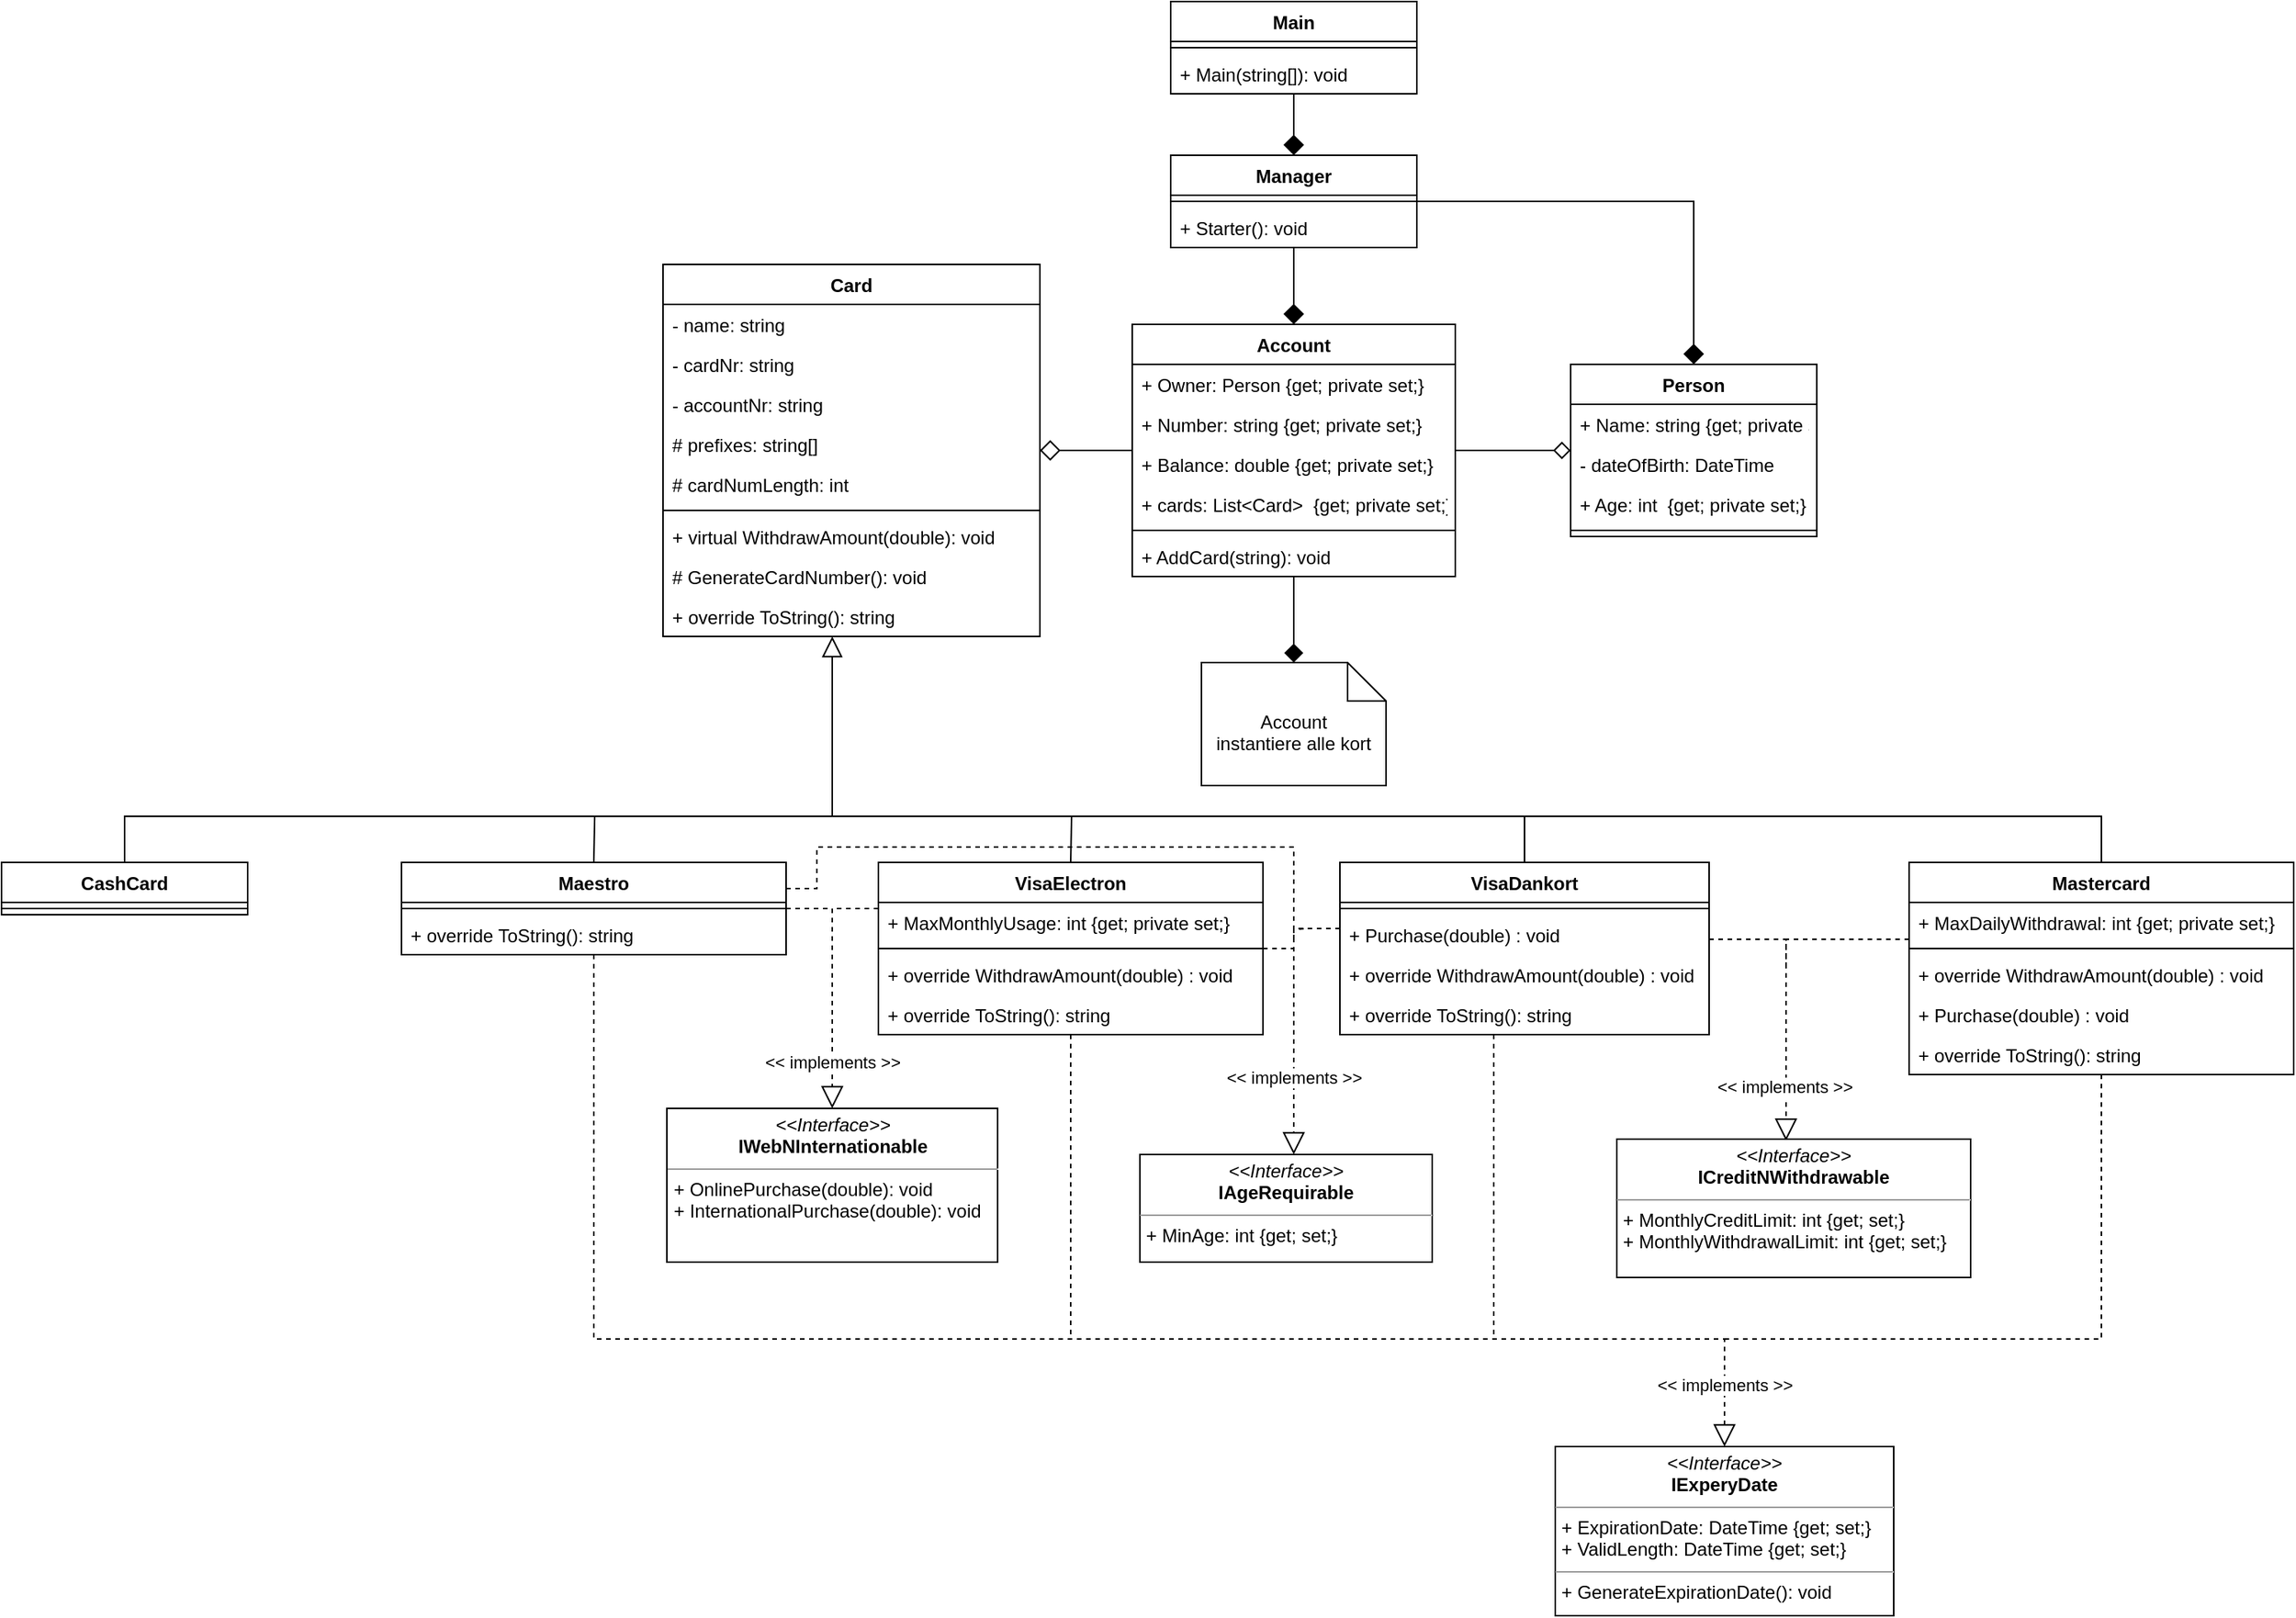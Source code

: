 <mxfile version="14.9.6" type="device"><diagram id="lqJwaCFwfxGtEgXN7Tk6" name="Page-1"><mxGraphModel dx="1463" dy="846" grid="1" gridSize="10" guides="1" tooltips="1" connect="1" arrows="1" fold="1" page="1" pageScale="1" pageWidth="3300" pageHeight="2339" math="0" shadow="0"><root><mxCell id="0"/><mxCell id="1" parent="0"/><mxCell id="OWxyxIanpvo_0KfIA5X_-86" style="edgeStyle=orthogonalEdgeStyle;rounded=0;orthogonalLoop=1;jettySize=auto;html=1;exitX=0.5;exitY=0;exitDx=0;exitDy=0;endArrow=none;endFill=0;endSize=12;" parent="1" source="OWxyxIanpvo_0KfIA5X_-1" edge="1"><mxGeometry relative="1" as="geometry"><mxPoint x="1040" y="830" as="targetPoint"/><Array as="points"><mxPoint x="580" y="830"/></Array></mxGeometry></mxCell><mxCell id="OWxyxIanpvo_0KfIA5X_-1" value="CashCard" style="swimlane;fontStyle=1;align=center;verticalAlign=top;childLayout=stackLayout;horizontal=1;startSize=26;horizontalStack=0;resizeParent=1;resizeParentMax=0;resizeLast=0;collapsible=1;marginBottom=0;" parent="1" vertex="1"><mxGeometry x="500" y="860" width="160" height="34" as="geometry"/></mxCell><mxCell id="OWxyxIanpvo_0KfIA5X_-3" value="" style="line;strokeWidth=1;fillColor=none;align=left;verticalAlign=middle;spacingTop=-1;spacingLeft=3;spacingRight=3;rotatable=0;labelPosition=right;points=[];portConstraint=eastwest;" parent="OWxyxIanpvo_0KfIA5X_-1" vertex="1"><mxGeometry y="26" width="160" height="8" as="geometry"/></mxCell><mxCell id="OWxyxIanpvo_0KfIA5X_-70" style="edgeStyle=orthogonalEdgeStyle;rounded=0;orthogonalLoop=1;jettySize=auto;html=1;endArrow=block;endFill=0;endSize=12;dashed=1;" parent="1" source="OWxyxIanpvo_0KfIA5X_-5" target="OWxyxIanpvo_0KfIA5X_-67" edge="1"><mxGeometry relative="1" as="geometry"><Array as="points"><mxPoint x="885" y="1170"/><mxPoint x="1620" y="1170"/></Array></mxGeometry></mxCell><mxCell id="OWxyxIanpvo_0KfIA5X_-95" value="&amp;lt;&amp;lt; implements &amp;gt;&amp;gt;" style="edgeLabel;html=1;align=center;verticalAlign=middle;resizable=0;points=[];" parent="OWxyxIanpvo_0KfIA5X_-70" vertex="1" connectable="0"><mxGeometry x="0.791" y="-1" relative="1" as="geometry"><mxPoint x="40" y="29" as="offset"/></mxGeometry></mxCell><mxCell id="OWxyxIanpvo_0KfIA5X_-87" style="edgeStyle=orthogonalEdgeStyle;rounded=0;orthogonalLoop=1;jettySize=auto;html=1;exitX=0.5;exitY=0;exitDx=0;exitDy=0;endArrow=none;endFill=0;endSize=12;" parent="1" source="OWxyxIanpvo_0KfIA5X_-5" edge="1"><mxGeometry relative="1" as="geometry"><mxPoint x="885.571" y="830" as="targetPoint"/></mxGeometry></mxCell><mxCell id="OWxyxIanpvo_0KfIA5X_-104" style="edgeStyle=orthogonalEdgeStyle;rounded=0;orthogonalLoop=1;jettySize=auto;html=1;endArrow=none;endFill=0;endSize=12;dashed=1;" parent="1" source="OWxyxIanpvo_0KfIA5X_-5" edge="1"><mxGeometry relative="1" as="geometry"><mxPoint x="1040" y="920" as="targetPoint"/><Array as="points"><mxPoint x="1040" y="890"/><mxPoint x="1040" y="920"/></Array></mxGeometry></mxCell><mxCell id="OWxyxIanpvo_0KfIA5X_-110" style="edgeStyle=orthogonalEdgeStyle;rounded=0;orthogonalLoop=1;jettySize=auto;html=1;dashed=1;endArrow=none;endFill=0;endSize=12;" parent="1" source="OWxyxIanpvo_0KfIA5X_-5" edge="1"><mxGeometry relative="1" as="geometry"><mxPoint x="1340" y="910" as="targetPoint"/><Array as="points"><mxPoint x="1030" y="877"/><mxPoint x="1030" y="850"/><mxPoint x="1340" y="850"/></Array></mxGeometry></mxCell><mxCell id="OWxyxIanpvo_0KfIA5X_-5" value="Maestro" style="swimlane;fontStyle=1;align=center;verticalAlign=top;childLayout=stackLayout;horizontal=1;startSize=26;horizontalStack=0;resizeParent=1;resizeParentMax=0;resizeLast=0;collapsible=1;marginBottom=0;" parent="1" vertex="1"><mxGeometry x="760" y="860" width="250" height="60" as="geometry"/></mxCell><mxCell id="OWxyxIanpvo_0KfIA5X_-7" value="" style="line;strokeWidth=1;fillColor=none;align=left;verticalAlign=middle;spacingTop=-1;spacingLeft=3;spacingRight=3;rotatable=0;labelPosition=right;points=[];portConstraint=eastwest;" parent="OWxyxIanpvo_0KfIA5X_-5" vertex="1"><mxGeometry y="26" width="250" height="8" as="geometry"/></mxCell><mxCell id="jcUjlextmtpg2meL7qI4-6" value="+ override ToString(): string" style="text;strokeColor=none;fillColor=none;align=left;verticalAlign=top;spacingLeft=4;spacingRight=4;overflow=hidden;rotatable=0;points=[[0,0.5],[1,0.5]];portConstraint=eastwest;" vertex="1" parent="OWxyxIanpvo_0KfIA5X_-5"><mxGeometry y="34" width="250" height="26" as="geometry"/></mxCell><mxCell id="OWxyxIanpvo_0KfIA5X_-84" style="edgeStyle=orthogonalEdgeStyle;rounded=0;orthogonalLoop=1;jettySize=auto;html=1;endArrow=none;endFill=0;endSize=11;dashed=1;" parent="1" source="OWxyxIanpvo_0KfIA5X_-9" edge="1"><mxGeometry relative="1" as="geometry"><mxPoint x="1195" y="1170" as="targetPoint"/></mxGeometry></mxCell><mxCell id="OWxyxIanpvo_0KfIA5X_-88" style="edgeStyle=orthogonalEdgeStyle;rounded=0;orthogonalLoop=1;jettySize=auto;html=1;exitX=0.5;exitY=0;exitDx=0;exitDy=0;endArrow=none;endFill=0;endSize=12;" parent="1" source="OWxyxIanpvo_0KfIA5X_-9" edge="1"><mxGeometry relative="1" as="geometry"><mxPoint x="1195.571" y="830" as="targetPoint"/></mxGeometry></mxCell><mxCell id="OWxyxIanpvo_0KfIA5X_-103" style="edgeStyle=orthogonalEdgeStyle;rounded=0;orthogonalLoop=1;jettySize=auto;html=1;endArrow=block;endFill=0;endSize=12;entryX=0.5;entryY=0;entryDx=0;entryDy=0;dashed=1;" parent="1" source="OWxyxIanpvo_0KfIA5X_-9" target="OWxyxIanpvo_0KfIA5X_-101" edge="1"><mxGeometry relative="1" as="geometry"><mxPoint x="1080" y="1140" as="targetPoint"/><Array as="points"><mxPoint x="1040" y="890"/></Array></mxGeometry></mxCell><mxCell id="OWxyxIanpvo_0KfIA5X_-105" value="&amp;lt;&amp;lt; implements &amp;gt;&amp;gt;" style="edgeLabel;html=1;align=center;verticalAlign=middle;resizable=0;points=[];" parent="OWxyxIanpvo_0KfIA5X_-103" vertex="1" connectable="0"><mxGeometry x="0.556" y="-2" relative="1" as="geometry"><mxPoint x="2" y="5" as="offset"/></mxGeometry></mxCell><mxCell id="OWxyxIanpvo_0KfIA5X_-109" style="edgeStyle=orthogonalEdgeStyle;rounded=0;orthogonalLoop=1;jettySize=auto;html=1;dashed=1;endArrow=none;endFill=0;endSize=12;" parent="1" source="OWxyxIanpvo_0KfIA5X_-9" edge="1"><mxGeometry relative="1" as="geometry"><mxPoint x="1350" y="903" as="targetPoint"/></mxGeometry></mxCell><mxCell id="OWxyxIanpvo_0KfIA5X_-9" value="VisaElectron" style="swimlane;fontStyle=1;align=center;verticalAlign=top;childLayout=stackLayout;horizontal=1;startSize=26;horizontalStack=0;resizeParent=1;resizeParentMax=0;resizeLast=0;collapsible=1;marginBottom=0;" parent="1" vertex="1"><mxGeometry x="1070" y="860" width="250" height="112" as="geometry"/></mxCell><mxCell id="OWxyxIanpvo_0KfIA5X_-10" value="+ MaxMonthlyUsage: int {get; private set;}" style="text;strokeColor=none;fillColor=none;align=left;verticalAlign=top;spacingLeft=4;spacingRight=4;overflow=hidden;rotatable=0;points=[[0,0.5],[1,0.5]];portConstraint=eastwest;" parent="OWxyxIanpvo_0KfIA5X_-9" vertex="1"><mxGeometry y="26" width="250" height="26" as="geometry"/></mxCell><mxCell id="OWxyxIanpvo_0KfIA5X_-11" value="" style="line;strokeWidth=1;fillColor=none;align=left;verticalAlign=middle;spacingTop=-1;spacingLeft=3;spacingRight=3;rotatable=0;labelPosition=right;points=[];portConstraint=eastwest;" parent="OWxyxIanpvo_0KfIA5X_-9" vertex="1"><mxGeometry y="52" width="250" height="8" as="geometry"/></mxCell><mxCell id="OWxyxIanpvo_0KfIA5X_-38" value="+ override WithdrawAmount(double) : void" style="text;strokeColor=none;fillColor=none;align=left;verticalAlign=top;spacingLeft=4;spacingRight=4;overflow=hidden;rotatable=0;points=[[0,0.5],[1,0.5]];portConstraint=eastwest;" parent="OWxyxIanpvo_0KfIA5X_-9" vertex="1"><mxGeometry y="60" width="250" height="26" as="geometry"/></mxCell><mxCell id="jcUjlextmtpg2meL7qI4-7" value="+ override ToString(): string" style="text;strokeColor=none;fillColor=none;align=left;verticalAlign=top;spacingLeft=4;spacingRight=4;overflow=hidden;rotatable=0;points=[[0,0.5],[1,0.5]];portConstraint=eastwest;" vertex="1" parent="OWxyxIanpvo_0KfIA5X_-9"><mxGeometry y="86" width="250" height="26" as="geometry"/></mxCell><mxCell id="OWxyxIanpvo_0KfIA5X_-83" style="edgeStyle=orthogonalEdgeStyle;rounded=0;orthogonalLoop=1;jettySize=auto;html=1;endArrow=none;endFill=0;endSize=11;dashed=1;" parent="1" source="OWxyxIanpvo_0KfIA5X_-13" edge="1"><mxGeometry relative="1" as="geometry"><mxPoint x="1470" y="1170" as="targetPoint"/><Array as="points"><mxPoint x="1470" y="1060"/></Array></mxGeometry></mxCell><mxCell id="OWxyxIanpvo_0KfIA5X_-89" style="edgeStyle=orthogonalEdgeStyle;rounded=0;orthogonalLoop=1;jettySize=auto;html=1;exitX=0.5;exitY=0;exitDx=0;exitDy=0;endArrow=none;endFill=0;endSize=12;" parent="1" source="OWxyxIanpvo_0KfIA5X_-13" edge="1"><mxGeometry relative="1" as="geometry"><mxPoint x="1459.857" y="830" as="targetPoint"/><Array as="points"><mxPoint x="1490" y="830"/></Array></mxGeometry></mxCell><mxCell id="OWxyxIanpvo_0KfIA5X_-108" style="edgeStyle=orthogonalEdgeStyle;rounded=0;orthogonalLoop=1;jettySize=auto;html=1;dashed=1;endArrow=block;endFill=0;endSize=12;" parent="1" source="OWxyxIanpvo_0KfIA5X_-13" target="OWxyxIanpvo_0KfIA5X_-107" edge="1"><mxGeometry relative="1" as="geometry"><Array as="points"><mxPoint x="1340" y="903"/></Array></mxGeometry></mxCell><mxCell id="OWxyxIanpvo_0KfIA5X_-111" value="&amp;lt;&amp;lt; implements &amp;gt;&amp;gt;" style="edgeLabel;html=1;align=center;verticalAlign=middle;resizable=0;points=[];" parent="OWxyxIanpvo_0KfIA5X_-108" vertex="1" connectable="0"><mxGeometry x="0.703" y="3" relative="1" as="geometry"><mxPoint x="-3" y="-24" as="offset"/></mxGeometry></mxCell><mxCell id="OWxyxIanpvo_0KfIA5X_-114" style="edgeStyle=orthogonalEdgeStyle;rounded=0;orthogonalLoop=1;jettySize=auto;html=1;dashed=1;endArrow=none;endFill=0;endSize=12;" parent="1" source="OWxyxIanpvo_0KfIA5X_-13" edge="1"><mxGeometry relative="1" as="geometry"><mxPoint x="1660" y="910" as="targetPoint"/><Array as="points"><mxPoint x="1660" y="910"/><mxPoint x="1660" y="930"/></Array></mxGeometry></mxCell><mxCell id="OWxyxIanpvo_0KfIA5X_-13" value="VisaDankort" style="swimlane;fontStyle=1;align=center;verticalAlign=top;childLayout=stackLayout;horizontal=1;startSize=26;horizontalStack=0;resizeParent=1;resizeParentMax=0;resizeLast=0;collapsible=1;marginBottom=0;" parent="1" vertex="1"><mxGeometry x="1370" y="860" width="240" height="112" as="geometry"/></mxCell><mxCell id="OWxyxIanpvo_0KfIA5X_-15" value="" style="line;strokeWidth=1;fillColor=none;align=left;verticalAlign=middle;spacingTop=-1;spacingLeft=3;spacingRight=3;rotatable=0;labelPosition=right;points=[];portConstraint=eastwest;" parent="OWxyxIanpvo_0KfIA5X_-13" vertex="1"><mxGeometry y="26" width="240" height="8" as="geometry"/></mxCell><mxCell id="OWxyxIanpvo_0KfIA5X_-118" value="+ Purchase(double) : void" style="text;strokeColor=none;fillColor=none;align=left;verticalAlign=top;spacingLeft=4;spacingRight=4;overflow=hidden;rotatable=0;points=[[0,0.5],[1,0.5]];portConstraint=eastwest;" parent="OWxyxIanpvo_0KfIA5X_-13" vertex="1"><mxGeometry y="34" width="240" height="26" as="geometry"/></mxCell><mxCell id="OWxyxIanpvo_0KfIA5X_-115" value="+ override WithdrawAmount(double) : void" style="text;strokeColor=none;fillColor=none;align=left;verticalAlign=top;spacingLeft=4;spacingRight=4;overflow=hidden;rotatable=0;points=[[0,0.5],[1,0.5]];portConstraint=eastwest;" parent="OWxyxIanpvo_0KfIA5X_-13" vertex="1"><mxGeometry y="60" width="240" height="26" as="geometry"/></mxCell><mxCell id="jcUjlextmtpg2meL7qI4-8" value="+ override ToString(): string" style="text;strokeColor=none;fillColor=none;align=left;verticalAlign=top;spacingLeft=4;spacingRight=4;overflow=hidden;rotatable=0;points=[[0,0.5],[1,0.5]];portConstraint=eastwest;" vertex="1" parent="OWxyxIanpvo_0KfIA5X_-13"><mxGeometry y="86" width="240" height="26" as="geometry"/></mxCell><mxCell id="OWxyxIanpvo_0KfIA5X_-34" style="edgeStyle=orthogonalEdgeStyle;rounded=0;orthogonalLoop=1;jettySize=auto;html=1;endArrow=block;endFill=0;exitX=0.5;exitY=0;exitDx=0;exitDy=0;endSize=11;" parent="1" source="OWxyxIanpvo_0KfIA5X_-17" target="OWxyxIanpvo_0KfIA5X_-21" edge="1"><mxGeometry relative="1" as="geometry"><Array as="points"><mxPoint x="1865" y="830"/><mxPoint x="1040" y="830"/></Array></mxGeometry></mxCell><mxCell id="OWxyxIanpvo_0KfIA5X_-73" style="edgeStyle=orthogonalEdgeStyle;rounded=0;orthogonalLoop=1;jettySize=auto;html=1;endArrow=none;endFill=0;dashed=1;" parent="1" source="OWxyxIanpvo_0KfIA5X_-17" edge="1"><mxGeometry relative="1" as="geometry"><mxPoint x="1620" y="1170" as="targetPoint"/><Array as="points"><mxPoint x="1865" y="1170"/></Array></mxGeometry></mxCell><mxCell id="OWxyxIanpvo_0KfIA5X_-113" style="edgeStyle=orthogonalEdgeStyle;rounded=0;orthogonalLoop=1;jettySize=auto;html=1;entryX=0.474;entryY=0.012;entryDx=0;entryDy=0;dashed=1;endArrow=block;endFill=0;endSize=12;entryPerimeter=0;" parent="1" source="OWxyxIanpvo_0KfIA5X_-17" target="OWxyxIanpvo_0KfIA5X_-112" edge="1"><mxGeometry relative="1" as="geometry"><Array as="points"><mxPoint x="1660" y="910"/></Array></mxGeometry></mxCell><mxCell id="OWxyxIanpvo_0KfIA5X_-120" value="&amp;lt;&amp;lt; implements &amp;gt;&amp;gt;" style="edgeLabel;html=1;align=center;verticalAlign=middle;resizable=0;points=[];" parent="OWxyxIanpvo_0KfIA5X_-113" vertex="1" connectable="0"><mxGeometry x="0.668" y="-1" relative="1" as="geometry"><mxPoint y="-1" as="offset"/></mxGeometry></mxCell><mxCell id="OWxyxIanpvo_0KfIA5X_-17" value="Mastercard" style="swimlane;fontStyle=1;align=center;verticalAlign=top;childLayout=stackLayout;horizontal=1;startSize=26;horizontalStack=0;resizeParent=1;resizeParentMax=0;resizeLast=0;collapsible=1;marginBottom=0;" parent="1" vertex="1"><mxGeometry x="1740" y="860" width="250" height="138" as="geometry"/></mxCell><mxCell id="OWxyxIanpvo_0KfIA5X_-28" value="+ MaxDailyWithdrawal: int {get; private set;}" style="text;strokeColor=none;fillColor=none;align=left;verticalAlign=top;spacingLeft=4;spacingRight=4;overflow=hidden;rotatable=0;points=[[0,0.5],[1,0.5]];portConstraint=eastwest;" parent="OWxyxIanpvo_0KfIA5X_-17" vertex="1"><mxGeometry y="26" width="250" height="26" as="geometry"/></mxCell><mxCell id="OWxyxIanpvo_0KfIA5X_-19" value="" style="line;strokeWidth=1;fillColor=none;align=left;verticalAlign=middle;spacingTop=-1;spacingLeft=3;spacingRight=3;rotatable=0;labelPosition=right;points=[];portConstraint=eastwest;" parent="OWxyxIanpvo_0KfIA5X_-17" vertex="1"><mxGeometry y="52" width="250" height="8" as="geometry"/></mxCell><mxCell id="OWxyxIanpvo_0KfIA5X_-116" value="+ override WithdrawAmount(double) : void" style="text;strokeColor=none;fillColor=none;align=left;verticalAlign=top;spacingLeft=4;spacingRight=4;overflow=hidden;rotatable=0;points=[[0,0.5],[1,0.5]];portConstraint=eastwest;" parent="OWxyxIanpvo_0KfIA5X_-17" vertex="1"><mxGeometry y="60" width="250" height="26" as="geometry"/></mxCell><mxCell id="OWxyxIanpvo_0KfIA5X_-117" value="+ Purchase(double) : void" style="text;strokeColor=none;fillColor=none;align=left;verticalAlign=top;spacingLeft=4;spacingRight=4;overflow=hidden;rotatable=0;points=[[0,0.5],[1,0.5]];portConstraint=eastwest;" parent="OWxyxIanpvo_0KfIA5X_-17" vertex="1"><mxGeometry y="86" width="250" height="26" as="geometry"/></mxCell><mxCell id="jcUjlextmtpg2meL7qI4-9" value="+ override ToString(): string" style="text;strokeColor=none;fillColor=none;align=left;verticalAlign=top;spacingLeft=4;spacingRight=4;overflow=hidden;rotatable=0;points=[[0,0.5],[1,0.5]];portConstraint=eastwest;" vertex="1" parent="OWxyxIanpvo_0KfIA5X_-17"><mxGeometry y="112" width="250" height="26" as="geometry"/></mxCell><mxCell id="OWxyxIanpvo_0KfIA5X_-21" value="Card" style="swimlane;fontStyle=1;align=center;verticalAlign=top;childLayout=stackLayout;horizontal=1;startSize=26;horizontalStack=0;resizeParent=1;resizeParentMax=0;resizeLast=0;collapsible=1;marginBottom=0;" parent="1" vertex="1"><mxGeometry x="930" y="471" width="245" height="242" as="geometry"/></mxCell><mxCell id="OWxyxIanpvo_0KfIA5X_-25" value="- name: string" style="text;strokeColor=none;fillColor=none;align=left;verticalAlign=top;spacingLeft=4;spacingRight=4;overflow=hidden;rotatable=0;points=[[0,0.5],[1,0.5]];portConstraint=eastwest;" parent="OWxyxIanpvo_0KfIA5X_-21" vertex="1"><mxGeometry y="26" width="245" height="26" as="geometry"/></mxCell><mxCell id="OWxyxIanpvo_0KfIA5X_-22" value="- cardNr: string" style="text;strokeColor=none;fillColor=none;align=left;verticalAlign=top;spacingLeft=4;spacingRight=4;overflow=hidden;rotatable=0;points=[[0,0.5],[1,0.5]];portConstraint=eastwest;" parent="OWxyxIanpvo_0KfIA5X_-21" vertex="1"><mxGeometry y="52" width="245" height="26" as="geometry"/></mxCell><mxCell id="OWxyxIanpvo_0KfIA5X_-27" value="- accountNr: string" style="text;strokeColor=none;fillColor=none;align=left;verticalAlign=top;spacingLeft=4;spacingRight=4;overflow=hidden;rotatable=0;points=[[0,0.5],[1,0.5]];portConstraint=eastwest;" parent="OWxyxIanpvo_0KfIA5X_-21" vertex="1"><mxGeometry y="78" width="245" height="26" as="geometry"/></mxCell><mxCell id="OWxyxIanpvo_0KfIA5X_-99" value="# prefixes: string[]" style="text;strokeColor=none;fillColor=none;align=left;verticalAlign=top;spacingLeft=4;spacingRight=4;overflow=hidden;rotatable=0;points=[[0,0.5],[1,0.5]];portConstraint=eastwest;" parent="OWxyxIanpvo_0KfIA5X_-21" vertex="1"><mxGeometry y="104" width="245" height="26" as="geometry"/></mxCell><mxCell id="OWxyxIanpvo_0KfIA5X_-100" value="# cardNumLength: int" style="text;strokeColor=none;fillColor=none;align=left;verticalAlign=top;spacingLeft=4;spacingRight=4;overflow=hidden;rotatable=0;points=[[0,0.5],[1,0.5]];portConstraint=eastwest;" parent="OWxyxIanpvo_0KfIA5X_-21" vertex="1"><mxGeometry y="130" width="245" height="26" as="geometry"/></mxCell><mxCell id="OWxyxIanpvo_0KfIA5X_-23" value="" style="line;strokeWidth=1;fillColor=none;align=left;verticalAlign=middle;spacingTop=-1;spacingLeft=3;spacingRight=3;rotatable=0;labelPosition=right;points=[];portConstraint=eastwest;" parent="OWxyxIanpvo_0KfIA5X_-21" vertex="1"><mxGeometry y="156" width="245" height="8" as="geometry"/></mxCell><mxCell id="OWxyxIanpvo_0KfIA5X_-96" value="+ virtual WithdrawAmount(double): void" style="text;strokeColor=none;fillColor=none;align=left;verticalAlign=top;spacingLeft=4;spacingRight=4;overflow=hidden;rotatable=0;points=[[0,0.5],[1,0.5]];portConstraint=eastwest;" parent="OWxyxIanpvo_0KfIA5X_-21" vertex="1"><mxGeometry y="164" width="245" height="26" as="geometry"/></mxCell><mxCell id="OWxyxIanpvo_0KfIA5X_-24" value="# GenerateCardNumber(): void" style="text;strokeColor=none;fillColor=none;align=left;verticalAlign=top;spacingLeft=4;spacingRight=4;overflow=hidden;rotatable=0;points=[[0,0.5],[1,0.5]];portConstraint=eastwest;" parent="OWxyxIanpvo_0KfIA5X_-21" vertex="1"><mxGeometry y="190" width="245" height="26" as="geometry"/></mxCell><mxCell id="jcUjlextmtpg2meL7qI4-5" value="+ override ToString(): string" style="text;strokeColor=none;fillColor=none;align=left;verticalAlign=top;spacingLeft=4;spacingRight=4;overflow=hidden;rotatable=0;points=[[0,0.5],[1,0.5]];portConstraint=eastwest;" vertex="1" parent="OWxyxIanpvo_0KfIA5X_-21"><mxGeometry y="216" width="245" height="26" as="geometry"/></mxCell><mxCell id="OWxyxIanpvo_0KfIA5X_-74" style="edgeStyle=orthogonalEdgeStyle;rounded=0;orthogonalLoop=1;jettySize=auto;html=1;endArrow=diamond;endFill=0;endSize=9;" parent="1" source="OWxyxIanpvo_0KfIA5X_-40" target="OWxyxIanpvo_0KfIA5X_-48" edge="1"><mxGeometry relative="1" as="geometry"/></mxCell><mxCell id="OWxyxIanpvo_0KfIA5X_-82" style="edgeStyle=orthogonalEdgeStyle;rounded=0;orthogonalLoop=1;jettySize=auto;html=1;endArrow=diamond;endFill=0;endSize=11;" parent="1" source="OWxyxIanpvo_0KfIA5X_-40" target="OWxyxIanpvo_0KfIA5X_-21" edge="1"><mxGeometry relative="1" as="geometry"/></mxCell><mxCell id="OWxyxIanpvo_0KfIA5X_-40" value="Account" style="swimlane;fontStyle=1;align=center;verticalAlign=top;childLayout=stackLayout;horizontal=1;startSize=26;horizontalStack=0;resizeParent=1;resizeParentMax=0;resizeLast=0;collapsible=1;marginBottom=0;" parent="1" vertex="1"><mxGeometry x="1235" y="510" width="210" height="164" as="geometry"/></mxCell><mxCell id="OWxyxIanpvo_0KfIA5X_-41" value="+ Owner: Person {get; private set;}" style="text;strokeColor=none;fillColor=none;align=left;verticalAlign=top;spacingLeft=4;spacingRight=4;overflow=hidden;rotatable=0;points=[[0,0.5],[1,0.5]];portConstraint=eastwest;" parent="OWxyxIanpvo_0KfIA5X_-40" vertex="1"><mxGeometry y="26" width="210" height="26" as="geometry"/></mxCell><mxCell id="OWxyxIanpvo_0KfIA5X_-53" value="+ Number: string {get; private set;}" style="text;strokeColor=none;fillColor=none;align=left;verticalAlign=top;spacingLeft=4;spacingRight=4;overflow=hidden;rotatable=0;points=[[0,0.5],[1,0.5]];portConstraint=eastwest;" parent="OWxyxIanpvo_0KfIA5X_-40" vertex="1"><mxGeometry y="52" width="210" height="26" as="geometry"/></mxCell><mxCell id="jcUjlextmtpg2meL7qI4-3" value="+ Balance: double {get; private set;}" style="text;strokeColor=none;fillColor=none;align=left;verticalAlign=top;spacingLeft=4;spacingRight=4;overflow=hidden;rotatable=0;points=[[0,0.5],[1,0.5]];portConstraint=eastwest;" vertex="1" parent="OWxyxIanpvo_0KfIA5X_-40"><mxGeometry y="78" width="210" height="26" as="geometry"/></mxCell><mxCell id="OWxyxIanpvo_0KfIA5X_-54" value="+ cards: List&lt;Card&gt;  {get; private set;}" style="text;strokeColor=none;fillColor=none;align=left;verticalAlign=top;spacingLeft=4;spacingRight=4;overflow=hidden;rotatable=0;points=[[0,0.5],[1,0.5]];portConstraint=eastwest;" parent="OWxyxIanpvo_0KfIA5X_-40" vertex="1"><mxGeometry y="104" width="210" height="26" as="geometry"/></mxCell><mxCell id="OWxyxIanpvo_0KfIA5X_-42" value="" style="line;strokeWidth=1;fillColor=none;align=left;verticalAlign=middle;spacingTop=-1;spacingLeft=3;spacingRight=3;rotatable=0;labelPosition=right;points=[];portConstraint=eastwest;" parent="OWxyxIanpvo_0KfIA5X_-40" vertex="1"><mxGeometry y="130" width="210" height="8" as="geometry"/></mxCell><mxCell id="jcUjlextmtpg2meL7qI4-4" value="+ AddCard(string): void" style="text;strokeColor=none;fillColor=none;align=left;verticalAlign=top;spacingLeft=4;spacingRight=4;overflow=hidden;rotatable=0;points=[[0,0.5],[1,0.5]];portConstraint=eastwest;" vertex="1" parent="OWxyxIanpvo_0KfIA5X_-40"><mxGeometry y="138" width="210" height="26" as="geometry"/></mxCell><mxCell id="OWxyxIanpvo_0KfIA5X_-48" value="Person" style="swimlane;fontStyle=1;align=center;verticalAlign=top;childLayout=stackLayout;horizontal=1;startSize=26;horizontalStack=0;resizeParent=1;resizeParentMax=0;resizeLast=0;collapsible=1;marginBottom=0;" parent="1" vertex="1"><mxGeometry x="1520" y="536" width="160" height="112" as="geometry"/></mxCell><mxCell id="OWxyxIanpvo_0KfIA5X_-52" value="+ Name: string {get; private set;}" style="text;strokeColor=none;fillColor=none;align=left;verticalAlign=top;spacingLeft=4;spacingRight=4;overflow=hidden;rotatable=0;points=[[0,0.5],[1,0.5]];portConstraint=eastwest;" parent="OWxyxIanpvo_0KfIA5X_-48" vertex="1"><mxGeometry y="26" width="160" height="26" as="geometry"/></mxCell><mxCell id="jcUjlextmtpg2meL7qI4-1" value="- dateOfBirth: DateTime" style="text;strokeColor=none;fillColor=none;align=left;verticalAlign=top;spacingLeft=4;spacingRight=4;overflow=hidden;rotatable=0;points=[[0,0.5],[1,0.5]];portConstraint=eastwest;" vertex="1" parent="OWxyxIanpvo_0KfIA5X_-48"><mxGeometry y="52" width="160" height="26" as="geometry"/></mxCell><mxCell id="OWxyxIanpvo_0KfIA5X_-49" value="+ Age: int  {get; private set;}" style="text;strokeColor=none;fillColor=none;align=left;verticalAlign=top;spacingLeft=4;spacingRight=4;overflow=hidden;rotatable=0;points=[[0,0.5],[1,0.5]];portConstraint=eastwest;" parent="OWxyxIanpvo_0KfIA5X_-48" vertex="1"><mxGeometry y="78" width="160" height="26" as="geometry"/></mxCell><mxCell id="OWxyxIanpvo_0KfIA5X_-50" value="" style="line;strokeWidth=1;fillColor=none;align=left;verticalAlign=middle;spacingTop=-1;spacingLeft=3;spacingRight=3;rotatable=0;labelPosition=right;points=[];portConstraint=eastwest;" parent="OWxyxIanpvo_0KfIA5X_-48" vertex="1"><mxGeometry y="104" width="160" height="8" as="geometry"/></mxCell><mxCell id="OWxyxIanpvo_0KfIA5X_-77" style="edgeStyle=orthogonalEdgeStyle;rounded=0;orthogonalLoop=1;jettySize=auto;html=1;entryX=0.5;entryY=0;entryDx=0;entryDy=0;endArrow=diamond;endFill=1;endSize=11;" parent="1" source="OWxyxIanpvo_0KfIA5X_-57" target="OWxyxIanpvo_0KfIA5X_-75" edge="1"><mxGeometry relative="1" as="geometry"/></mxCell><mxCell id="OWxyxIanpvo_0KfIA5X_-57" value="Main" style="swimlane;fontStyle=1;align=center;verticalAlign=top;childLayout=stackLayout;horizontal=1;startSize=26;horizontalStack=0;resizeParent=1;resizeParentMax=0;resizeLast=0;collapsible=1;marginBottom=0;" parent="1" vertex="1"><mxGeometry x="1260" y="300" width="160" height="60" as="geometry"/></mxCell><mxCell id="OWxyxIanpvo_0KfIA5X_-61" value="" style="line;strokeWidth=1;fillColor=none;align=left;verticalAlign=middle;spacingTop=-1;spacingLeft=3;spacingRight=3;rotatable=0;labelPosition=right;points=[];portConstraint=eastwest;" parent="OWxyxIanpvo_0KfIA5X_-57" vertex="1"><mxGeometry y="26" width="160" height="8" as="geometry"/></mxCell><mxCell id="BL2OAKy06cgPmg05Xowr-1" value="+ Main(string[]): void" style="text;strokeColor=none;fillColor=none;align=left;verticalAlign=top;spacingLeft=4;spacingRight=4;overflow=hidden;rotatable=0;points=[[0,0.5],[1,0.5]];portConstraint=eastwest;" parent="OWxyxIanpvo_0KfIA5X_-57" vertex="1"><mxGeometry y="34" width="160" height="26" as="geometry"/></mxCell><mxCell id="OWxyxIanpvo_0KfIA5X_-67" value="&lt;p style=&quot;margin: 0px ; margin-top: 4px ; text-align: center&quot;&gt;&lt;i&gt;&amp;lt;&amp;lt;Interface&amp;gt;&amp;gt;&lt;/i&gt;&lt;br&gt;&lt;b&gt;IExperyDate&lt;/b&gt;&lt;/p&gt;&lt;hr size=&quot;1&quot;&gt;&lt;p style=&quot;margin: 0px ; margin-left: 4px&quot;&gt;+ ExpirationDate: DateTime {get; set;}&lt;/p&gt;&lt;p style=&quot;margin: 0px ; margin-left: 4px&quot;&gt;+ ValidLength: DateTime {get; set;}&lt;/p&gt;&lt;hr size=&quot;1&quot;&gt;&lt;p style=&quot;margin: 0px ; margin-left: 4px&quot;&gt;+ GenerateExpirationDate(): void&lt;/p&gt;" style="verticalAlign=top;align=left;overflow=fill;fontSize=12;fontFamily=Helvetica;html=1;" parent="1" vertex="1"><mxGeometry x="1510" y="1240" width="220" height="110" as="geometry"/></mxCell><mxCell id="OWxyxIanpvo_0KfIA5X_-79" style="edgeStyle=orthogonalEdgeStyle;rounded=0;orthogonalLoop=1;jettySize=auto;html=1;entryX=0.5;entryY=0;entryDx=0;entryDy=0;endArrow=diamond;endFill=1;endSize=11;" parent="1" source="OWxyxIanpvo_0KfIA5X_-75" target="OWxyxIanpvo_0KfIA5X_-40" edge="1"><mxGeometry relative="1" as="geometry"/></mxCell><mxCell id="OWxyxIanpvo_0KfIA5X_-80" style="edgeStyle=orthogonalEdgeStyle;rounded=0;orthogonalLoop=1;jettySize=auto;html=1;entryX=0.5;entryY=0;entryDx=0;entryDy=0;endArrow=diamond;endFill=1;endSize=11;" parent="1" source="OWxyxIanpvo_0KfIA5X_-75" target="OWxyxIanpvo_0KfIA5X_-48" edge="1"><mxGeometry relative="1" as="geometry"/></mxCell><mxCell id="OWxyxIanpvo_0KfIA5X_-75" value="Manager" style="swimlane;fontStyle=1;align=center;verticalAlign=top;childLayout=stackLayout;horizontal=1;startSize=26;horizontalStack=0;resizeParent=1;resizeParentMax=0;resizeLast=0;collapsible=1;marginBottom=0;" parent="1" vertex="1"><mxGeometry x="1260" y="400" width="160" height="60" as="geometry"/></mxCell><mxCell id="OWxyxIanpvo_0KfIA5X_-76" value="" style="line;strokeWidth=1;fillColor=none;align=left;verticalAlign=middle;spacingTop=-1;spacingLeft=3;spacingRight=3;rotatable=0;labelPosition=right;points=[];portConstraint=eastwest;" parent="OWxyxIanpvo_0KfIA5X_-75" vertex="1"><mxGeometry y="26" width="160" height="8" as="geometry"/></mxCell><mxCell id="OWxyxIanpvo_0KfIA5X_-78" value="+ Starter(): void" style="text;strokeColor=none;fillColor=none;align=left;verticalAlign=top;spacingLeft=4;spacingRight=4;overflow=hidden;rotatable=0;points=[[0,0.5],[1,0.5]];portConstraint=eastwest;" parent="OWxyxIanpvo_0KfIA5X_-75" vertex="1"><mxGeometry y="34" width="160" height="26" as="geometry"/></mxCell><mxCell id="OWxyxIanpvo_0KfIA5X_-101" value="&lt;p style=&quot;margin: 0px ; margin-top: 4px ; text-align: center&quot;&gt;&lt;i&gt;&amp;lt;&amp;lt;Interface&amp;gt;&amp;gt;&lt;/i&gt;&lt;br&gt;&lt;b&gt;IWebNInternationable&lt;/b&gt;&lt;/p&gt;&lt;hr size=&quot;1&quot;&gt;&lt;p style=&quot;margin: 0px ; margin-left: 4px&quot;&gt;+ OnlinePurchase(double): void&lt;/p&gt;&lt;p style=&quot;margin: 0px ; margin-left: 4px&quot;&gt;+ InternationalPurchase(double): void&lt;/p&gt;" style="verticalAlign=top;align=left;overflow=fill;fontSize=12;fontFamily=Helvetica;html=1;" parent="1" vertex="1"><mxGeometry x="932.5" y="1020" width="215" height="100" as="geometry"/></mxCell><mxCell id="OWxyxIanpvo_0KfIA5X_-107" value="&lt;p style=&quot;margin: 0px ; margin-top: 4px ; text-align: center&quot;&gt;&lt;i&gt;&amp;lt;&amp;lt;Interface&amp;gt;&amp;gt;&lt;/i&gt;&lt;br&gt;&lt;b&gt;IAgeRequirable&lt;/b&gt;&lt;/p&gt;&lt;hr size=&quot;1&quot;&gt;&lt;p style=&quot;margin: 0px ; margin-left: 4px&quot;&gt;+ MinAge: int {get; set;}&lt;/p&gt;" style="verticalAlign=top;align=left;overflow=fill;fontSize=12;fontFamily=Helvetica;html=1;" parent="1" vertex="1"><mxGeometry x="1240" y="1050" width="190" height="70" as="geometry"/></mxCell><mxCell id="OWxyxIanpvo_0KfIA5X_-112" value="&lt;p style=&quot;margin: 0px ; margin-top: 4px ; text-align: center&quot;&gt;&lt;i&gt;&amp;lt;&amp;lt;Interface&amp;gt;&amp;gt;&lt;/i&gt;&lt;br&gt;&lt;b&gt;ICreditNWithdrawable&lt;/b&gt;&lt;/p&gt;&lt;hr size=&quot;1&quot;&gt;&lt;p style=&quot;margin: 0px ; margin-left: 4px&quot;&gt;+ MonthlyCreditLimit: int {get; set;}&lt;/p&gt;&lt;p style=&quot;margin: 0px ; margin-left: 4px&quot;&gt;+ MonthlyWithdrawalLimit: int {get; set;}&lt;/p&gt;" style="verticalAlign=top;align=left;overflow=fill;fontSize=12;fontFamily=Helvetica;html=1;" parent="1" vertex="1"><mxGeometry x="1550" y="1040" width="230" height="90" as="geometry"/></mxCell><mxCell id="jcUjlextmtpg2meL7qI4-12" style="edgeStyle=orthogonalEdgeStyle;rounded=0;orthogonalLoop=1;jettySize=auto;html=1;endArrow=diamond;endFill=1;endSize=10;" edge="1" parent="1" source="OWxyxIanpvo_0KfIA5X_-40" target="jcUjlextmtpg2meL7qI4-13"><mxGeometry relative="1" as="geometry"><mxPoint x="1490" y="790.0" as="targetPoint"/></mxGeometry></mxCell><mxCell id="jcUjlextmtpg2meL7qI4-13" value="Account&lt;br&gt;instantiere alle kort" style="shape=note2;boundedLbl=1;whiteSpace=wrap;html=1;size=25;verticalAlign=top;align=center;" vertex="1" parent="1"><mxGeometry x="1280" y="730" width="120" height="80" as="geometry"/></mxCell></root></mxGraphModel></diagram></mxfile>